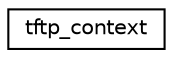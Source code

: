 digraph "Graphical Class Hierarchy"
{
 // LATEX_PDF_SIZE
  edge [fontname="Helvetica",fontsize="10",labelfontname="Helvetica",labelfontsize="10"];
  node [fontname="Helvetica",fontsize="10",shape=record];
  rankdir="LR";
  Node0 [label="tftp_context",height=0.2,width=0.4,color="black", fillcolor="white", style="filled",URL="$structtftp__context.html",tooltip=" "];
}

